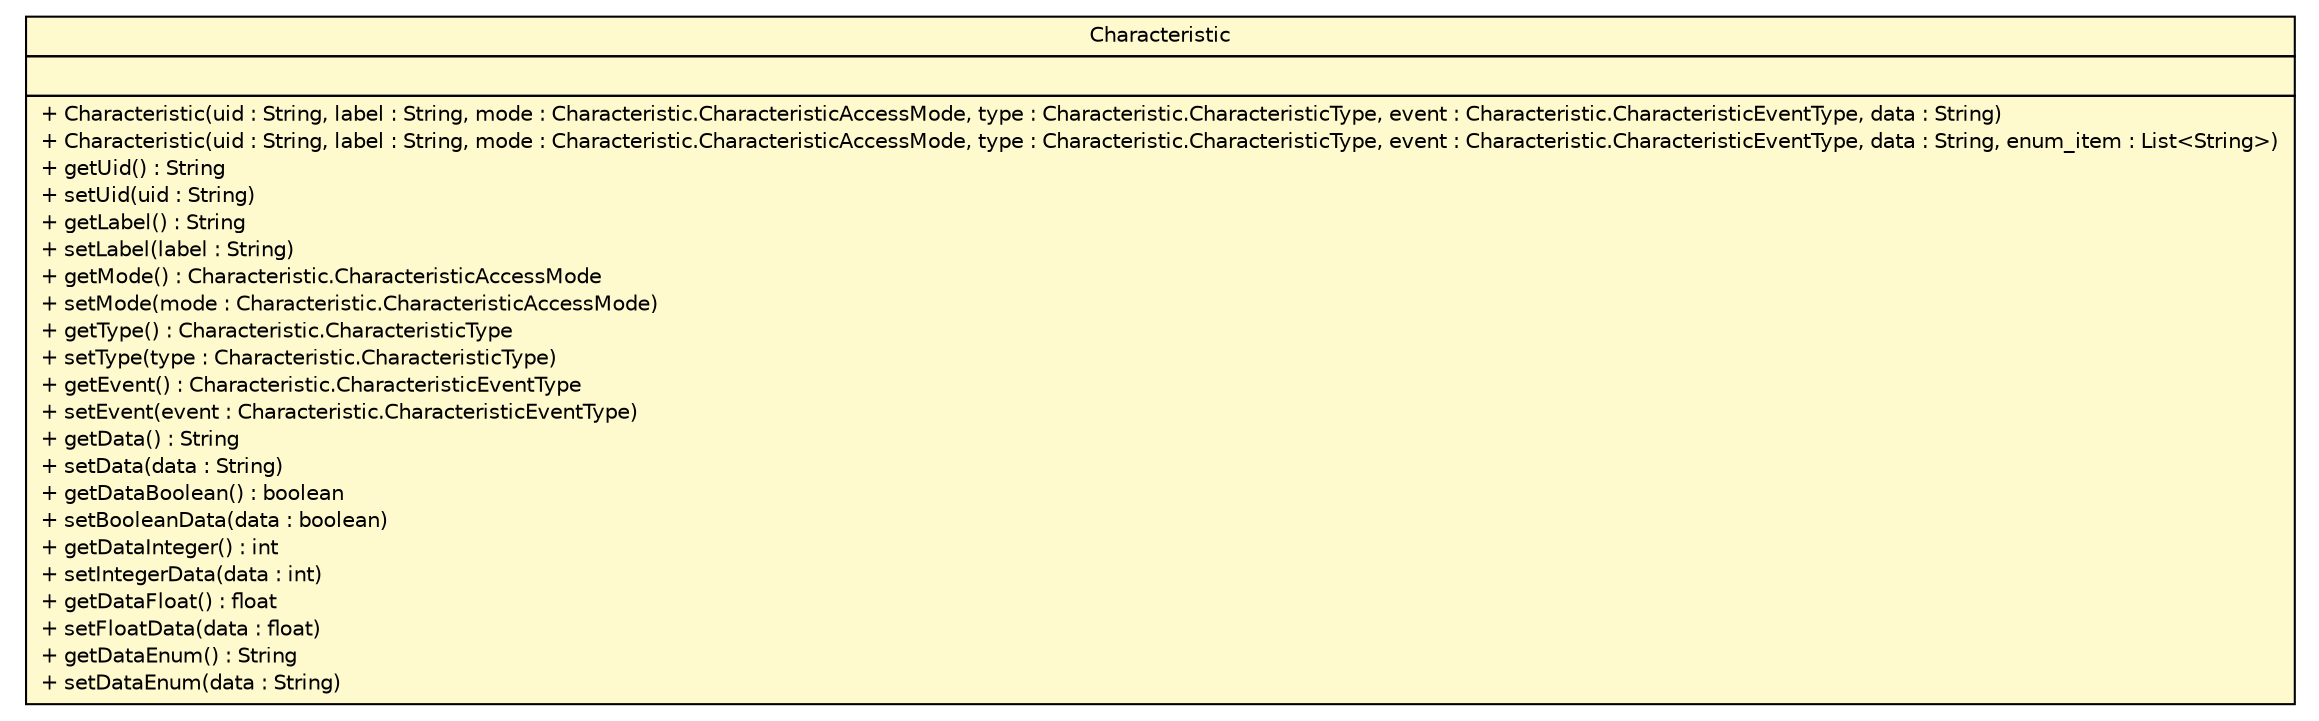 #!/usr/local/bin/dot
#
# Class diagram 
# Generated by UMLGraph version 5.1 (http://www.umlgraph.org/)
#

digraph G {
	edge [fontname="Helvetica",fontsize=10,labelfontname="Helvetica",labelfontsize=10];
	node [fontname="Helvetica",fontsize=10,shape=plaintext];
	nodesep=0.25;
	ranksep=0.5;
	// com.clapi.data.Characteristic
	c318 [label=<<table title="com.clapi.data.Characteristic" border="0" cellborder="1" cellspacing="0" cellpadding="2" port="p" bgcolor="lemonChiffon" href="./Characteristic.html">
		<tr><td><table border="0" cellspacing="0" cellpadding="1">
<tr><td align="center" balign="center"> Characteristic </td></tr>
		</table></td></tr>
		<tr><td><table border="0" cellspacing="0" cellpadding="1">
<tr><td align="left" balign="left">  </td></tr>
		</table></td></tr>
		<tr><td><table border="0" cellspacing="0" cellpadding="1">
<tr><td align="left" balign="left"> + Characteristic(uid : String, label : String, mode : Characteristic.CharacteristicAccessMode, type : Characteristic.CharacteristicType, event : Characteristic.CharacteristicEventType, data : String) </td></tr>
<tr><td align="left" balign="left"> + Characteristic(uid : String, label : String, mode : Characteristic.CharacteristicAccessMode, type : Characteristic.CharacteristicType, event : Characteristic.CharacteristicEventType, data : String, enum_item : List&lt;String&gt;) </td></tr>
<tr><td align="left" balign="left"> + getUid() : String </td></tr>
<tr><td align="left" balign="left"> + setUid(uid : String) </td></tr>
<tr><td align="left" balign="left"> + getLabel() : String </td></tr>
<tr><td align="left" balign="left"> + setLabel(label : String) </td></tr>
<tr><td align="left" balign="left"> + getMode() : Characteristic.CharacteristicAccessMode </td></tr>
<tr><td align="left" balign="left"> + setMode(mode : Characteristic.CharacteristicAccessMode) </td></tr>
<tr><td align="left" balign="left"> + getType() : Characteristic.CharacteristicType </td></tr>
<tr><td align="left" balign="left"> + setType(type : Characteristic.CharacteristicType) </td></tr>
<tr><td align="left" balign="left"> + getEvent() : Characteristic.CharacteristicEventType </td></tr>
<tr><td align="left" balign="left"> + setEvent(event : Characteristic.CharacteristicEventType) </td></tr>
<tr><td align="left" balign="left"> + getData() : String </td></tr>
<tr><td align="left" balign="left"> + setData(data : String) </td></tr>
<tr><td align="left" balign="left"> + getDataBoolean() : boolean </td></tr>
<tr><td align="left" balign="left"> + setBooleanData(data : boolean) </td></tr>
<tr><td align="left" balign="left"> + getDataInteger() : int </td></tr>
<tr><td align="left" balign="left"> + setIntegerData(data : int) </td></tr>
<tr><td align="left" balign="left"> + getDataFloat() : float </td></tr>
<tr><td align="left" balign="left"> + setFloatData(data : float) </td></tr>
<tr><td align="left" balign="left"> + getDataEnum() : String </td></tr>
<tr><td align="left" balign="left"> + setDataEnum(data : String) </td></tr>
		</table></td></tr>
		</table>>, fontname="Helvetica", fontcolor="black", fontsize=10.0];
}

